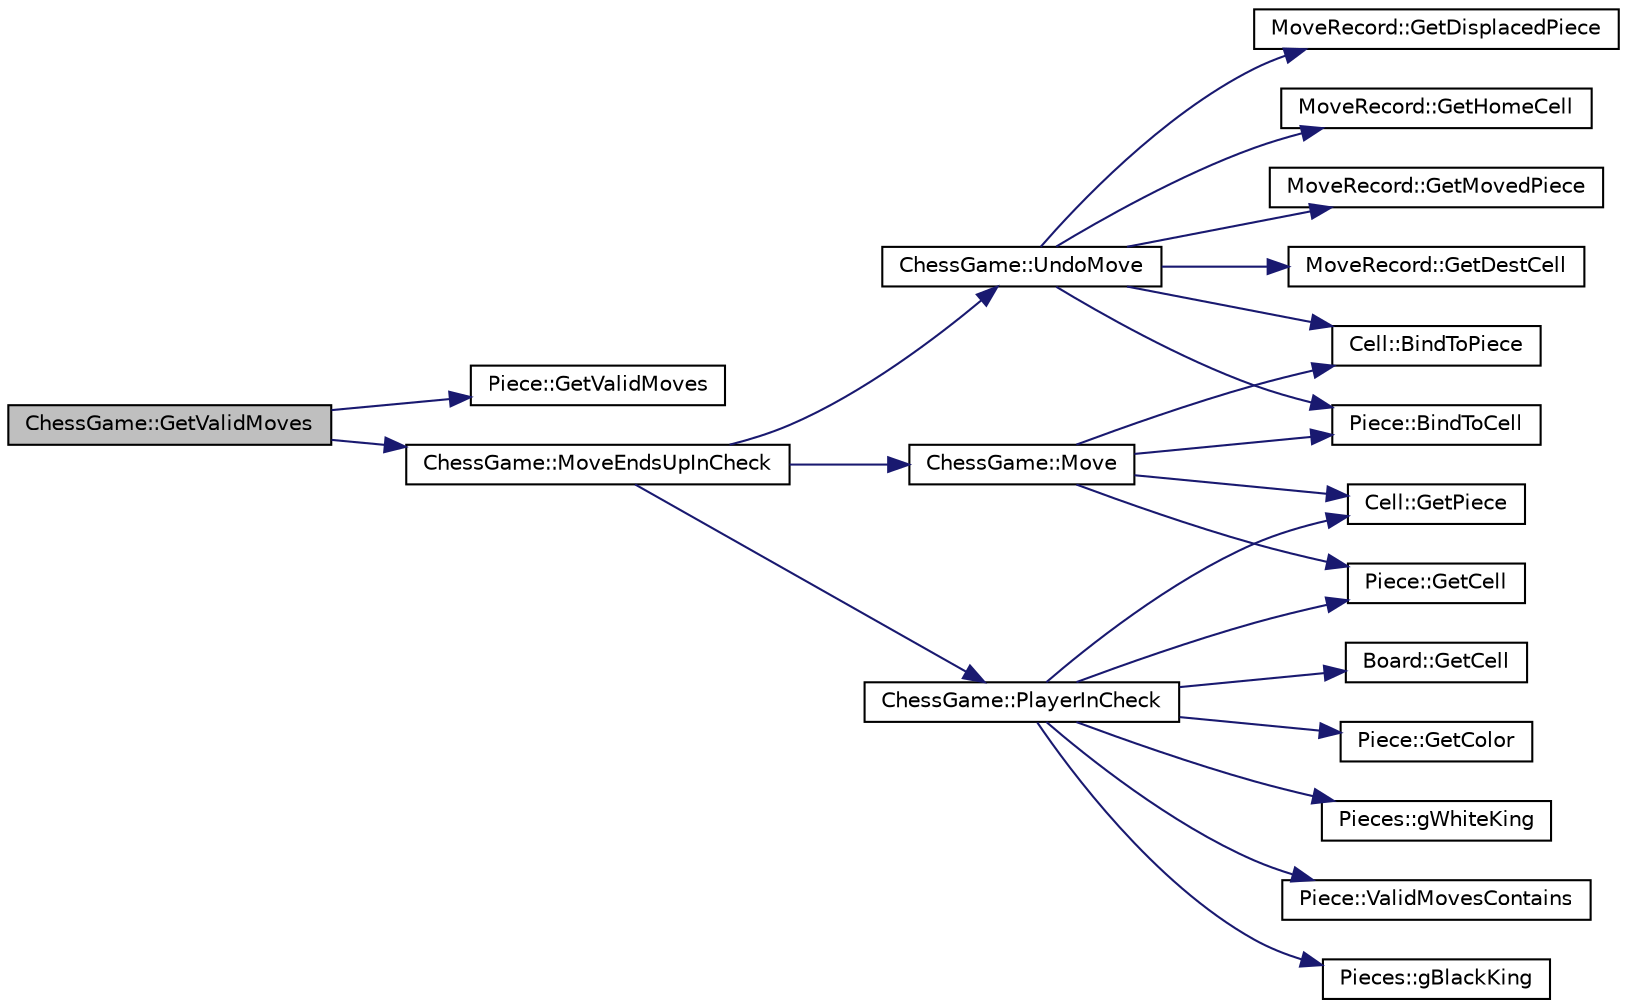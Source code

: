 digraph G
{
  bgcolor="transparent";
  edge [fontname="Helvetica",fontsize="10",labelfontname="Helvetica",labelfontsize="10"];
  node [fontname="Helvetica",fontsize="10",shape=record];
  rankdir=LR;
  Node1 [label="ChessGame::GetValidMoves",height=0.2,width=0.4,color="black", fillcolor="grey75", style="filled" fontcolor="black"];
  Node1 -> Node2 [color="midnightblue",fontsize="10",style="solid",fontname="Helvetica"];
  Node2 [label="Piece::GetValidMoves",height=0.2,width=0.4,color="black",URL="$d5/df0/classPiece.html#a1db2bbb2354fe4eeddd443289b4654c5",tooltip="Returns a set of the cells this piece is allowed to move to."];
  Node1 -> Node3 [color="midnightblue",fontsize="10",style="solid",fontname="Helvetica"];
  Node3 [label="ChessGame::MoveEndsUpInCheck",height=0.2,width=0.4,color="black",URL="$de/d7b/classChessGame.html#a4239f85058cd4250761cf346805a6fd5"];
  Node3 -> Node4 [color="midnightblue",fontsize="10",style="solid",fontname="Helvetica"];
  Node4 [label="ChessGame::Move",height=0.2,width=0.4,color="black",URL="$de/d7b/classChessGame.html#a9654080229c8c231fe8b9c4627c3d969",tooltip="Moves piece to destCell."];
  Node4 -> Node5 [color="midnightblue",fontsize="10",style="solid",fontname="Helvetica"];
  Node5 [label="Piece::BindToCell",height=0.2,width=0.4,color="black",URL="$d5/df0/classPiece.html#a8f18e1e69d0c9ff28f546c7003f12012",tooltip="Change the cell the piece points to."];
  Node4 -> Node6 [color="midnightblue",fontsize="10",style="solid",fontname="Helvetica"];
  Node6 [label="Cell::BindToPiece",height=0.2,width=0.4,color="black",URL="$de/dfd/classCell.html#a8893f7729383333815de49f2e64f40ee"];
  Node4 -> Node7 [color="midnightblue",fontsize="10",style="solid",fontname="Helvetica"];
  Node7 [label="Piece::GetCell",height=0.2,width=0.4,color="black",URL="$d5/df0/classPiece.html#a739c3bd5bda93a637c92e9522254aabe"];
  Node4 -> Node8 [color="midnightblue",fontsize="10",style="solid",fontname="Helvetica"];
  Node8 [label="Cell::GetPiece",height=0.2,width=0.4,color="black",URL="$de/dfd/classCell.html#a101bba9095488768a82099930d4ffb61"];
  Node3 -> Node9 [color="midnightblue",fontsize="10",style="solid",fontname="Helvetica"];
  Node9 [label="ChessGame::PlayerInCheck",height=0.2,width=0.4,color="black",URL="$de/d7b/classChessGame.html#a34b64046ed709221d5f42647c4d6eafd",tooltip="Checks if this player is in check."];
  Node9 -> Node10 [color="midnightblue",fontsize="10",style="solid",fontname="Helvetica"];
  Node10 [label="Pieces::gBlackKing",height=0.2,width=0.4,color="black",URL="$d4/d73/classPieces.html#a9320e52d8d0fc81f65b49902bf83d65f"];
  Node9 -> Node7 [color="midnightblue",fontsize="10",style="solid",fontname="Helvetica"];
  Node9 -> Node11 [color="midnightblue",fontsize="10",style="solid",fontname="Helvetica"];
  Node11 [label="Board::GetCell",height=0.2,width=0.4,color="black",URL="$de/d23/classBoard.html#a35976fe4d5108f29f9de9b83901cf74c"];
  Node9 -> Node12 [color="midnightblue",fontsize="10",style="solid",fontname="Helvetica"];
  Node12 [label="Piece::GetColor",height=0.2,width=0.4,color="black",URL="$d5/df0/classPiece.html#a30f7a75c0a9a7a7429dea1b72277db34"];
  Node9 -> Node8 [color="midnightblue",fontsize="10",style="solid",fontname="Helvetica"];
  Node9 -> Node13 [color="midnightblue",fontsize="10",style="solid",fontname="Helvetica"];
  Node13 [label="Pieces::gWhiteKing",height=0.2,width=0.4,color="black",URL="$d4/d73/classPieces.html#a7f90786626d9a0a6dfcd3e3d2b77af9f"];
  Node9 -> Node14 [color="midnightblue",fontsize="10",style="solid",fontname="Helvetica"];
  Node14 [label="Piece::ValidMovesContains",height=0.2,width=0.4,color="black",URL="$d5/df0/classPiece.html#ad9d5440df6034fc75561bbcedf921aa8"];
  Node3 -> Node15 [color="midnightblue",fontsize="10",style="solid",fontname="Helvetica"];
  Node15 [label="ChessGame::UndoMove",height=0.2,width=0.4,color="black",URL="$de/d7b/classChessGame.html#a30a423bc945c78c99a7d4cb34314a606"];
  Node15 -> Node5 [color="midnightblue",fontsize="10",style="solid",fontname="Helvetica"];
  Node15 -> Node6 [color="midnightblue",fontsize="10",style="solid",fontname="Helvetica"];
  Node15 -> Node16 [color="midnightblue",fontsize="10",style="solid",fontname="Helvetica"];
  Node16 [label="MoveRecord::GetDestCell",height=0.2,width=0.4,color="black",URL="$d0/d57/classMoveRecord.html#aabb88b1c18d9abe3f6ce6f9b6b0b7be8"];
  Node15 -> Node17 [color="midnightblue",fontsize="10",style="solid",fontname="Helvetica"];
  Node17 [label="MoveRecord::GetDisplacedPiece",height=0.2,width=0.4,color="black",URL="$d0/d57/classMoveRecord.html#a69e54798ff2ad91c217be406e80cc9a6"];
  Node15 -> Node18 [color="midnightblue",fontsize="10",style="solid",fontname="Helvetica"];
  Node18 [label="MoveRecord::GetHomeCell",height=0.2,width=0.4,color="black",URL="$d0/d57/classMoveRecord.html#aa9de77325f5c3cf80eddc3574cdf7a50"];
  Node15 -> Node19 [color="midnightblue",fontsize="10",style="solid",fontname="Helvetica"];
  Node19 [label="MoveRecord::GetMovedPiece",height=0.2,width=0.4,color="black",URL="$d0/d57/classMoveRecord.html#a71e59ebc247bf0cf867cff662c2907d3"];
}
